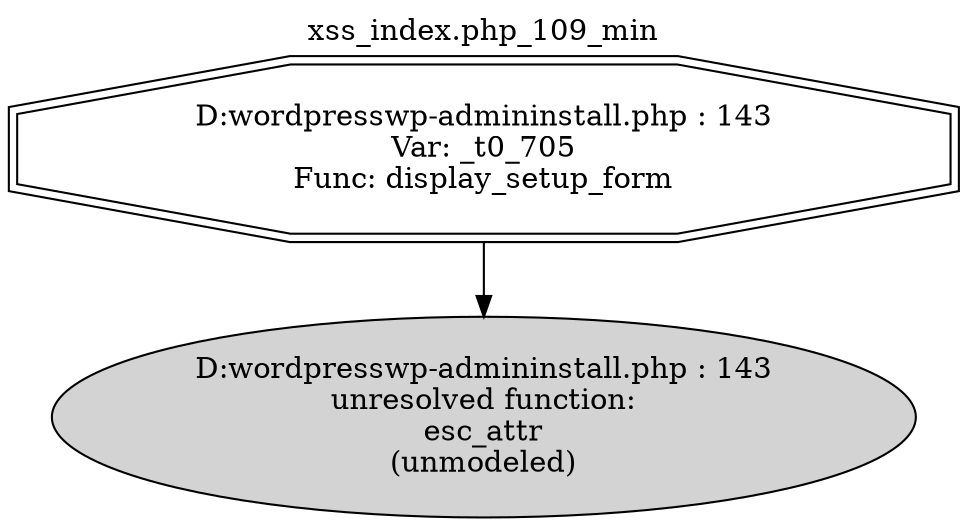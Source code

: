 digraph cfg {
  label="xss_index.php_109_min";
  labelloc=t;
  n1 [shape=doubleoctagon, label="D:\wordpress\wp-admin\install.php : 143\nVar: _t0_705\nFunc: display_setup_form\n"];
  n2 [shape=ellipse, label="D:\wordpress\wp-admin\install.php : 143\nunresolved function:\nesc_attr\n(unmodeled)\n",style=filled];
  n1 -> n2;
}
